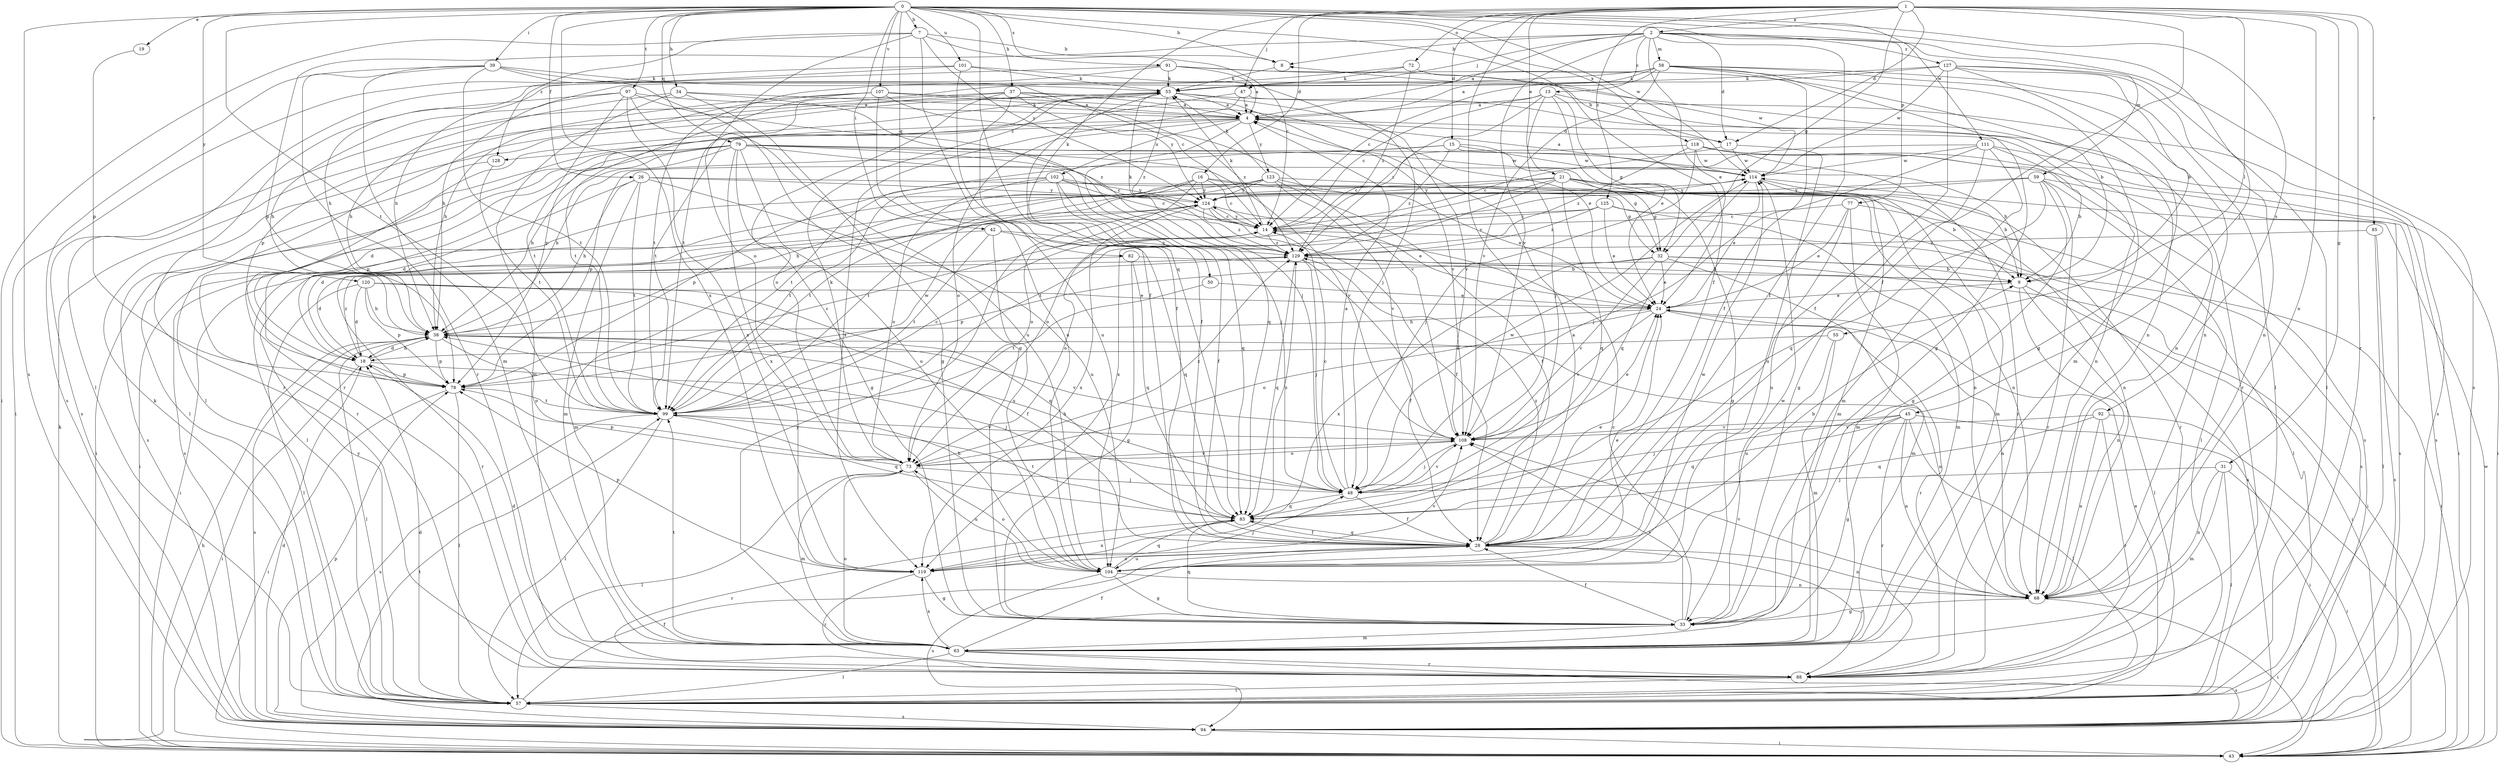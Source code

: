 strict digraph  {
0;
1;
2;
4;
7;
8;
9;
13;
14;
15;
16;
17;
18;
19;
21;
24;
26;
28;
31;
32;
33;
34;
37;
38;
39;
42;
43;
45;
47;
48;
50;
53;
55;
57;
58;
59;
63;
68;
72;
73;
77;
78;
79;
82;
83;
85;
88;
91;
92;
94;
97;
99;
101;
102;
104;
107;
108;
111;
114;
118;
119;
120;
123;
124;
125;
127;
128;
129;
0 -> 7  [label=b];
0 -> 8  [label=b];
0 -> 19  [label=e];
0 -> 26  [label=f];
0 -> 28  [label=f];
0 -> 34  [label=h];
0 -> 37  [label=h];
0 -> 39  [label=i];
0 -> 42  [label=i];
0 -> 45  [label=j];
0 -> 77  [label=p];
0 -> 79  [label=q];
0 -> 82  [label=q];
0 -> 83  [label=q];
0 -> 91  [label=s];
0 -> 92  [label=s];
0 -> 94  [label=s];
0 -> 97  [label=t];
0 -> 99  [label=t];
0 -> 101  [label=u];
0 -> 107  [label=v];
0 -> 111  [label=w];
0 -> 114  [label=w];
0 -> 118  [label=x];
0 -> 119  [label=x];
0 -> 120  [label=y];
1 -> 2  [label=a];
1 -> 15  [label=d];
1 -> 16  [label=d];
1 -> 17  [label=d];
1 -> 21  [label=e];
1 -> 28  [label=f];
1 -> 31  [label=g];
1 -> 32  [label=g];
1 -> 47  [label=j];
1 -> 50  [label=k];
1 -> 55  [label=l];
1 -> 68  [label=n];
1 -> 72  [label=o];
1 -> 85  [label=r];
1 -> 88  [label=r];
1 -> 108  [label=v];
1 -> 125  [label=z];
2 -> 4  [label=a];
2 -> 8  [label=b];
2 -> 13  [label=c];
2 -> 17  [label=d];
2 -> 24  [label=e];
2 -> 28  [label=f];
2 -> 47  [label=j];
2 -> 58  [label=m];
2 -> 59  [label=m];
2 -> 78  [label=p];
2 -> 94  [label=s];
2 -> 108  [label=v];
2 -> 127  [label=z];
4 -> 17  [label=d];
4 -> 57  [label=l];
4 -> 68  [label=n];
4 -> 73  [label=o];
4 -> 83  [label=q];
4 -> 102  [label=u];
4 -> 123  [label=y];
4 -> 128  [label=z];
7 -> 8  [label=b];
7 -> 14  [label=c];
7 -> 28  [label=f];
7 -> 43  [label=i];
7 -> 73  [label=o];
7 -> 124  [label=y];
7 -> 128  [label=z];
8 -> 53  [label=k];
9 -> 24  [label=e];
9 -> 43  [label=i];
9 -> 57  [label=l];
9 -> 68  [label=n];
13 -> 4  [label=a];
13 -> 14  [label=c];
13 -> 24  [label=e];
13 -> 32  [label=g];
13 -> 48  [label=j];
13 -> 88  [label=r];
13 -> 129  [label=z];
14 -> 53  [label=k];
14 -> 73  [label=o];
14 -> 94  [label=s];
14 -> 124  [label=y];
14 -> 129  [label=z];
15 -> 32  [label=g];
15 -> 38  [label=h];
15 -> 94  [label=s];
15 -> 99  [label=t];
15 -> 114  [label=w];
15 -> 129  [label=z];
16 -> 14  [label=c];
16 -> 32  [label=g];
16 -> 38  [label=h];
16 -> 68  [label=n];
16 -> 73  [label=o];
16 -> 99  [label=t];
16 -> 124  [label=y];
17 -> 8  [label=b];
17 -> 14  [label=c];
17 -> 104  [label=u];
17 -> 114  [label=w];
18 -> 38  [label=h];
18 -> 43  [label=i];
18 -> 48  [label=j];
18 -> 78  [label=p];
18 -> 129  [label=z];
19 -> 78  [label=p];
21 -> 32  [label=g];
21 -> 33  [label=g];
21 -> 63  [label=m];
21 -> 73  [label=o];
21 -> 83  [label=q];
21 -> 88  [label=r];
21 -> 99  [label=t];
21 -> 119  [label=x];
21 -> 124  [label=y];
24 -> 38  [label=h];
24 -> 68  [label=n];
24 -> 73  [label=o];
24 -> 88  [label=r];
24 -> 108  [label=v];
26 -> 9  [label=b];
26 -> 18  [label=d];
26 -> 38  [label=h];
26 -> 63  [label=m];
26 -> 99  [label=t];
26 -> 104  [label=u];
26 -> 124  [label=y];
28 -> 4  [label=a];
28 -> 9  [label=b];
28 -> 24  [label=e];
28 -> 68  [label=n];
28 -> 83  [label=q];
28 -> 88  [label=r];
28 -> 104  [label=u];
28 -> 119  [label=x];
28 -> 129  [label=z];
31 -> 43  [label=i];
31 -> 48  [label=j];
31 -> 57  [label=l];
31 -> 63  [label=m];
31 -> 68  [label=n];
32 -> 9  [label=b];
32 -> 24  [label=e];
32 -> 43  [label=i];
32 -> 63  [label=m];
32 -> 78  [label=p];
32 -> 108  [label=v];
32 -> 119  [label=x];
33 -> 14  [label=c];
33 -> 28  [label=f];
33 -> 63  [label=m];
33 -> 83  [label=q];
33 -> 108  [label=v];
33 -> 114  [label=w];
34 -> 4  [label=a];
34 -> 33  [label=g];
34 -> 38  [label=h];
34 -> 48  [label=j];
34 -> 63  [label=m];
37 -> 4  [label=a];
37 -> 57  [label=l];
37 -> 73  [label=o];
37 -> 94  [label=s];
37 -> 104  [label=u];
37 -> 108  [label=v];
37 -> 124  [label=y];
37 -> 129  [label=z];
38 -> 18  [label=d];
38 -> 57  [label=l];
38 -> 68  [label=n];
38 -> 73  [label=o];
38 -> 78  [label=p];
38 -> 94  [label=s];
38 -> 108  [label=v];
39 -> 14  [label=c];
39 -> 33  [label=g];
39 -> 53  [label=k];
39 -> 63  [label=m];
39 -> 88  [label=r];
39 -> 94  [label=s];
39 -> 99  [label=t];
42 -> 43  [label=i];
42 -> 83  [label=q];
42 -> 99  [label=t];
42 -> 104  [label=u];
42 -> 129  [label=z];
43 -> 38  [label=h];
43 -> 53  [label=k];
43 -> 114  [label=w];
45 -> 33  [label=g];
45 -> 43  [label=i];
45 -> 48  [label=j];
45 -> 57  [label=l];
45 -> 68  [label=n];
45 -> 83  [label=q];
45 -> 88  [label=r];
45 -> 108  [label=v];
47 -> 4  [label=a];
47 -> 94  [label=s];
47 -> 99  [label=t];
47 -> 119  [label=x];
48 -> 4  [label=a];
48 -> 14  [label=c];
48 -> 28  [label=f];
48 -> 38  [label=h];
48 -> 83  [label=q];
48 -> 108  [label=v];
48 -> 114  [label=w];
50 -> 24  [label=e];
50 -> 99  [label=t];
53 -> 4  [label=a];
53 -> 28  [label=f];
53 -> 68  [label=n];
53 -> 78  [label=p];
53 -> 88  [label=r];
53 -> 108  [label=v];
53 -> 129  [label=z];
55 -> 18  [label=d];
55 -> 63  [label=m];
55 -> 104  [label=u];
57 -> 18  [label=d];
57 -> 24  [label=e];
57 -> 28  [label=f];
57 -> 53  [label=k];
57 -> 94  [label=s];
57 -> 124  [label=y];
58 -> 4  [label=a];
58 -> 28  [label=f];
58 -> 33  [label=g];
58 -> 38  [label=h];
58 -> 53  [label=k];
58 -> 57  [label=l];
58 -> 63  [label=m];
58 -> 68  [label=n];
58 -> 99  [label=t];
58 -> 108  [label=v];
59 -> 33  [label=g];
59 -> 57  [label=l];
59 -> 83  [label=q];
59 -> 88  [label=r];
59 -> 94  [label=s];
59 -> 99  [label=t];
59 -> 124  [label=y];
63 -> 18  [label=d];
63 -> 28  [label=f];
63 -> 57  [label=l];
63 -> 73  [label=o];
63 -> 88  [label=r];
63 -> 94  [label=s];
63 -> 99  [label=t];
63 -> 119  [label=x];
63 -> 124  [label=y];
68 -> 33  [label=g];
68 -> 43  [label=i];
68 -> 108  [label=v];
72 -> 53  [label=k];
72 -> 99  [label=t];
72 -> 114  [label=w];
72 -> 129  [label=z];
73 -> 48  [label=j];
73 -> 53  [label=k];
73 -> 57  [label=l];
73 -> 63  [label=m];
73 -> 78  [label=p];
73 -> 104  [label=u];
73 -> 108  [label=v];
73 -> 129  [label=z];
77 -> 14  [label=c];
77 -> 24  [label=e];
77 -> 63  [label=m];
77 -> 94  [label=s];
77 -> 104  [label=u];
78 -> 14  [label=c];
78 -> 43  [label=i];
78 -> 57  [label=l];
78 -> 99  [label=t];
79 -> 9  [label=b];
79 -> 14  [label=c];
79 -> 18  [label=d];
79 -> 33  [label=g];
79 -> 38  [label=h];
79 -> 43  [label=i];
79 -> 48  [label=j];
79 -> 78  [label=p];
79 -> 88  [label=r];
79 -> 104  [label=u];
79 -> 108  [label=v];
79 -> 114  [label=w];
79 -> 119  [label=x];
82 -> 9  [label=b];
82 -> 33  [label=g];
82 -> 83  [label=q];
82 -> 88  [label=r];
83 -> 28  [label=f];
83 -> 88  [label=r];
83 -> 99  [label=t];
83 -> 119  [label=x];
83 -> 129  [label=z];
85 -> 57  [label=l];
85 -> 94  [label=s];
85 -> 129  [label=z];
88 -> 57  [label=l];
91 -> 4  [label=a];
91 -> 9  [label=b];
91 -> 38  [label=h];
91 -> 53  [label=k];
91 -> 57  [label=l];
91 -> 68  [label=n];
92 -> 43  [label=i];
92 -> 68  [label=n];
92 -> 83  [label=q];
92 -> 88  [label=r];
92 -> 108  [label=v];
94 -> 18  [label=d];
94 -> 43  [label=i];
94 -> 78  [label=p];
94 -> 99  [label=t];
97 -> 4  [label=a];
97 -> 38  [label=h];
97 -> 88  [label=r];
97 -> 99  [label=t];
97 -> 104  [label=u];
97 -> 119  [label=x];
97 -> 129  [label=z];
99 -> 14  [label=c];
99 -> 57  [label=l];
99 -> 83  [label=q];
99 -> 94  [label=s];
99 -> 108  [label=v];
99 -> 114  [label=w];
101 -> 28  [label=f];
101 -> 38  [label=h];
101 -> 43  [label=i];
101 -> 48  [label=j];
101 -> 53  [label=k];
102 -> 14  [label=c];
102 -> 28  [label=f];
102 -> 68  [label=n];
102 -> 73  [label=o];
102 -> 78  [label=p];
102 -> 83  [label=q];
102 -> 99  [label=t];
102 -> 124  [label=y];
104 -> 24  [label=e];
104 -> 33  [label=g];
104 -> 38  [label=h];
104 -> 68  [label=n];
104 -> 73  [label=o];
104 -> 83  [label=q];
104 -> 94  [label=s];
104 -> 114  [label=w];
107 -> 4  [label=a];
107 -> 24  [label=e];
107 -> 38  [label=h];
107 -> 78  [label=p];
107 -> 99  [label=t];
107 -> 104  [label=u];
107 -> 108  [label=v];
108 -> 24  [label=e];
108 -> 48  [label=j];
108 -> 73  [label=o];
111 -> 9  [label=b];
111 -> 33  [label=g];
111 -> 43  [label=i];
111 -> 48  [label=j];
111 -> 63  [label=m];
111 -> 78  [label=p];
111 -> 114  [label=w];
114 -> 4  [label=a];
114 -> 9  [label=b];
114 -> 24  [label=e];
114 -> 63  [label=m];
114 -> 83  [label=q];
114 -> 124  [label=y];
118 -> 14  [label=c];
118 -> 43  [label=i];
118 -> 48  [label=j];
118 -> 88  [label=r];
118 -> 94  [label=s];
118 -> 114  [label=w];
118 -> 129  [label=z];
119 -> 33  [label=g];
119 -> 48  [label=j];
119 -> 78  [label=p];
119 -> 88  [label=r];
119 -> 108  [label=v];
120 -> 18  [label=d];
120 -> 24  [label=e];
120 -> 28  [label=f];
120 -> 38  [label=h];
120 -> 57  [label=l];
120 -> 78  [label=p];
120 -> 83  [label=q];
123 -> 24  [label=e];
123 -> 28  [label=f];
123 -> 43  [label=i];
123 -> 53  [label=k];
123 -> 57  [label=l];
123 -> 68  [label=n];
123 -> 94  [label=s];
123 -> 108  [label=v];
123 -> 124  [label=y];
124 -> 14  [label=c];
124 -> 24  [label=e];
124 -> 28  [label=f];
124 -> 63  [label=m];
124 -> 119  [label=x];
124 -> 129  [label=z];
125 -> 14  [label=c];
125 -> 18  [label=d];
125 -> 24  [label=e];
125 -> 57  [label=l];
125 -> 63  [label=m];
125 -> 129  [label=z];
127 -> 9  [label=b];
127 -> 14  [label=c];
127 -> 28  [label=f];
127 -> 33  [label=g];
127 -> 53  [label=k];
127 -> 57  [label=l];
127 -> 68  [label=n];
127 -> 114  [label=w];
128 -> 94  [label=s];
128 -> 99  [label=t];
129 -> 9  [label=b];
129 -> 18  [label=d];
129 -> 28  [label=f];
129 -> 43  [label=i];
129 -> 48  [label=j];
129 -> 53  [label=k];
129 -> 83  [label=q];
}
